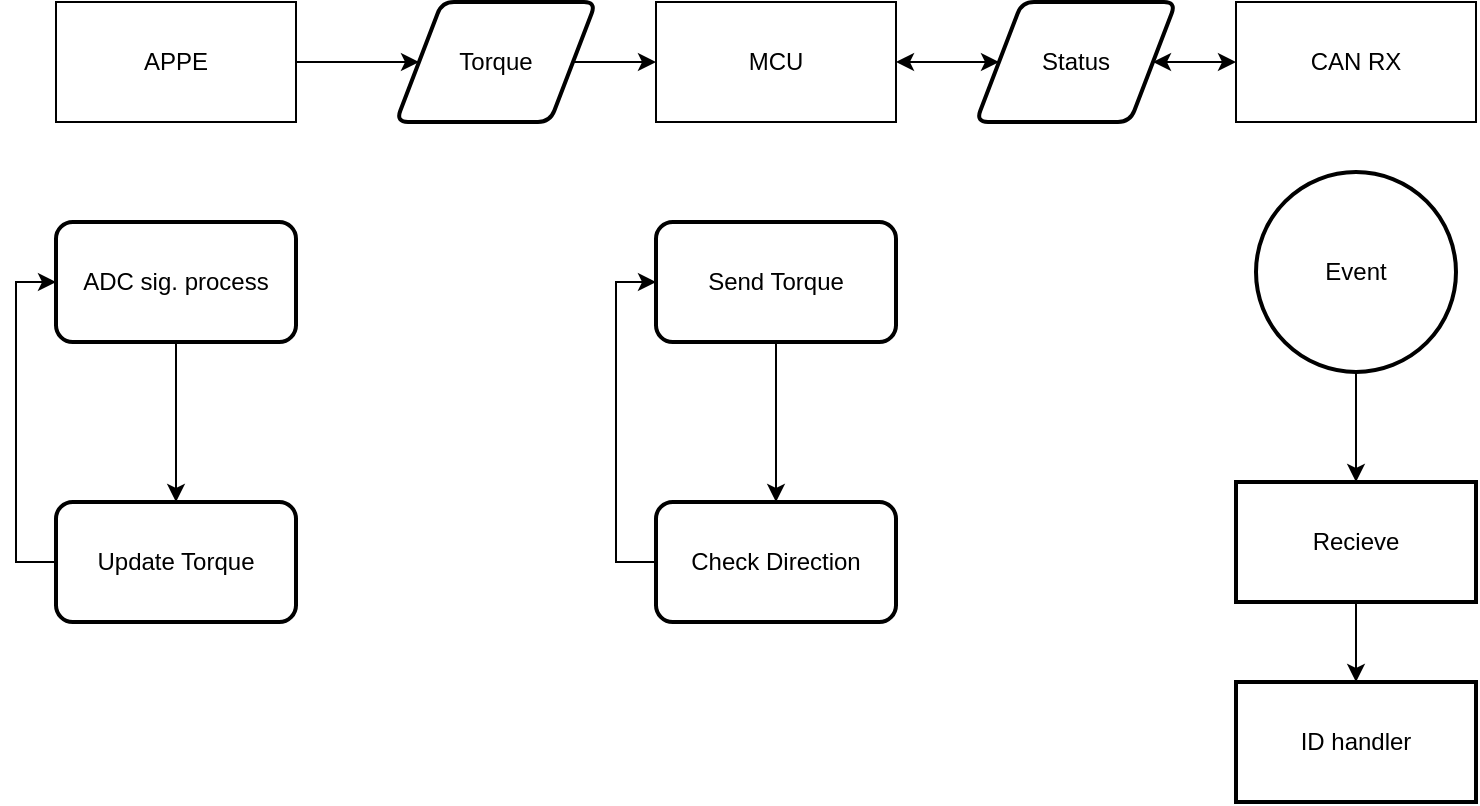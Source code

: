 <mxfile version="24.7.1" type="github">
  <diagram name="第 1 页" id="6AT4iqGB5Zy_AjSFlbKP">
    <mxGraphModel dx="1221" dy="652" grid="1" gridSize="10" guides="1" tooltips="1" connect="1" arrows="1" fold="1" page="1" pageScale="1" pageWidth="827" pageHeight="1169" math="0" shadow="0">
      <root>
        <mxCell id="0" />
        <mxCell id="1" parent="0" />
        <mxCell id="9gxyJF_GyS4p70Cxcd28-6" value="" style="edgeStyle=orthogonalEdgeStyle;rounded=0;orthogonalLoop=1;jettySize=auto;html=1;" edge="1" parent="1" source="9gxyJF_GyS4p70Cxcd28-3" target="9gxyJF_GyS4p70Cxcd28-5">
          <mxGeometry relative="1" as="geometry" />
        </mxCell>
        <mxCell id="9gxyJF_GyS4p70Cxcd28-3" value="Send Torque" style="rounded=1;whiteSpace=wrap;html=1;arcSize=14;strokeWidth=2;" vertex="1" parent="1">
          <mxGeometry x="380" y="560" width="120" height="60" as="geometry" />
        </mxCell>
        <mxCell id="9gxyJF_GyS4p70Cxcd28-8" style="edgeStyle=orthogonalEdgeStyle;rounded=0;orthogonalLoop=1;jettySize=auto;html=1;exitX=0;exitY=0.5;exitDx=0;exitDy=0;entryX=0;entryY=0.5;entryDx=0;entryDy=0;" edge="1" parent="1" source="9gxyJF_GyS4p70Cxcd28-5" target="9gxyJF_GyS4p70Cxcd28-3">
          <mxGeometry relative="1" as="geometry" />
        </mxCell>
        <mxCell id="9gxyJF_GyS4p70Cxcd28-5" value="Check Direction" style="rounded=1;whiteSpace=wrap;html=1;arcSize=14;strokeWidth=2;" vertex="1" parent="1">
          <mxGeometry x="380" y="700" width="120" height="60" as="geometry" />
        </mxCell>
        <mxCell id="9gxyJF_GyS4p70Cxcd28-9" value="MCU" style="rounded=0;whiteSpace=wrap;html=1;" vertex="1" parent="1">
          <mxGeometry x="380" y="450" width="120" height="60" as="geometry" />
        </mxCell>
        <mxCell id="9gxyJF_GyS4p70Cxcd28-14" value="CAN RX" style="rounded=0;whiteSpace=wrap;html=1;" vertex="1" parent="1">
          <mxGeometry x="670" y="450" width="120" height="60" as="geometry" />
        </mxCell>
        <mxCell id="9gxyJF_GyS4p70Cxcd28-18" value="" style="edgeStyle=orthogonalEdgeStyle;rounded=0;orthogonalLoop=1;jettySize=auto;html=1;" edge="1" parent="1" source="9gxyJF_GyS4p70Cxcd28-16" target="9gxyJF_GyS4p70Cxcd28-17">
          <mxGeometry relative="1" as="geometry" />
        </mxCell>
        <mxCell id="9gxyJF_GyS4p70Cxcd28-16" value="Event" style="strokeWidth=2;html=1;shape=mxgraph.flowchart.start_2;whiteSpace=wrap;" vertex="1" parent="1">
          <mxGeometry x="680" y="535" width="100" height="100" as="geometry" />
        </mxCell>
        <mxCell id="9gxyJF_GyS4p70Cxcd28-20" value="" style="edgeStyle=orthogonalEdgeStyle;rounded=0;orthogonalLoop=1;jettySize=auto;html=1;" edge="1" parent="1" source="9gxyJF_GyS4p70Cxcd28-17" target="9gxyJF_GyS4p70Cxcd28-19">
          <mxGeometry relative="1" as="geometry" />
        </mxCell>
        <mxCell id="9gxyJF_GyS4p70Cxcd28-17" value="Recieve" style="whiteSpace=wrap;html=1;strokeWidth=2;" vertex="1" parent="1">
          <mxGeometry x="670" y="690" width="120" height="60" as="geometry" />
        </mxCell>
        <mxCell id="9gxyJF_GyS4p70Cxcd28-19" value="ID handler" style="whiteSpace=wrap;html=1;strokeWidth=2;" vertex="1" parent="1">
          <mxGeometry x="670" y="790" width="120" height="60" as="geometry" />
        </mxCell>
        <mxCell id="9gxyJF_GyS4p70Cxcd28-23" value="" style="edgeStyle=orthogonalEdgeStyle;rounded=0;orthogonalLoop=1;jettySize=auto;html=1;" edge="1" parent="1" source="9gxyJF_GyS4p70Cxcd28-24" target="9gxyJF_GyS4p70Cxcd28-26">
          <mxGeometry relative="1" as="geometry" />
        </mxCell>
        <mxCell id="9gxyJF_GyS4p70Cxcd28-24" value="ADC sig. process" style="rounded=1;whiteSpace=wrap;html=1;arcSize=14;strokeWidth=2;" vertex="1" parent="1">
          <mxGeometry x="80" y="560" width="120" height="60" as="geometry" />
        </mxCell>
        <mxCell id="9gxyJF_GyS4p70Cxcd28-25" style="edgeStyle=orthogonalEdgeStyle;rounded=0;orthogonalLoop=1;jettySize=auto;html=1;exitX=0;exitY=0.5;exitDx=0;exitDy=0;entryX=0;entryY=0.5;entryDx=0;entryDy=0;" edge="1" parent="1" source="9gxyJF_GyS4p70Cxcd28-26" target="9gxyJF_GyS4p70Cxcd28-24">
          <mxGeometry relative="1" as="geometry" />
        </mxCell>
        <mxCell id="9gxyJF_GyS4p70Cxcd28-26" value="Update Torque" style="rounded=1;whiteSpace=wrap;html=1;arcSize=14;strokeWidth=2;" vertex="1" parent="1">
          <mxGeometry x="80" y="700" width="120" height="60" as="geometry" />
        </mxCell>
        <mxCell id="9gxyJF_GyS4p70Cxcd28-29" style="edgeStyle=orthogonalEdgeStyle;rounded=0;orthogonalLoop=1;jettySize=auto;html=1;exitX=1;exitY=0.5;exitDx=0;exitDy=0;entryX=0;entryY=0.5;entryDx=0;entryDy=0;" edge="1" parent="1" source="9gxyJF_GyS4p70Cxcd28-27" target="9gxyJF_GyS4p70Cxcd28-28">
          <mxGeometry relative="1" as="geometry" />
        </mxCell>
        <mxCell id="9gxyJF_GyS4p70Cxcd28-27" value="APPE" style="rounded=0;whiteSpace=wrap;html=1;" vertex="1" parent="1">
          <mxGeometry x="80" y="450" width="120" height="60" as="geometry" />
        </mxCell>
        <mxCell id="9gxyJF_GyS4p70Cxcd28-30" style="edgeStyle=orthogonalEdgeStyle;rounded=0;orthogonalLoop=1;jettySize=auto;html=1;exitX=1;exitY=0.5;exitDx=0;exitDy=0;entryX=0;entryY=0.5;entryDx=0;entryDy=0;" edge="1" parent="1" source="9gxyJF_GyS4p70Cxcd28-28" target="9gxyJF_GyS4p70Cxcd28-9">
          <mxGeometry relative="1" as="geometry" />
        </mxCell>
        <mxCell id="9gxyJF_GyS4p70Cxcd28-28" value="Torque" style="shape=parallelogram;html=1;strokeWidth=2;perimeter=parallelogramPerimeter;whiteSpace=wrap;rounded=1;arcSize=12;size=0.23;" vertex="1" parent="1">
          <mxGeometry x="250" y="450" width="100" height="60" as="geometry" />
        </mxCell>
        <mxCell id="9gxyJF_GyS4p70Cxcd28-34" style="edgeStyle=orthogonalEdgeStyle;rounded=0;orthogonalLoop=1;jettySize=auto;html=1;exitX=0;exitY=0.5;exitDx=0;exitDy=0;entryX=1;entryY=0.5;entryDx=0;entryDy=0;startArrow=classic;startFill=1;" edge="1" parent="1" source="9gxyJF_GyS4p70Cxcd28-31" target="9gxyJF_GyS4p70Cxcd28-9">
          <mxGeometry relative="1" as="geometry" />
        </mxCell>
        <mxCell id="9gxyJF_GyS4p70Cxcd28-35" style="edgeStyle=orthogonalEdgeStyle;rounded=0;orthogonalLoop=1;jettySize=auto;html=1;exitX=1;exitY=0.5;exitDx=0;exitDy=0;entryX=0;entryY=0.5;entryDx=0;entryDy=0;startArrow=classic;startFill=1;" edge="1" parent="1" source="9gxyJF_GyS4p70Cxcd28-31" target="9gxyJF_GyS4p70Cxcd28-14">
          <mxGeometry relative="1" as="geometry" />
        </mxCell>
        <mxCell id="9gxyJF_GyS4p70Cxcd28-31" value="Status" style="shape=parallelogram;html=1;strokeWidth=2;perimeter=parallelogramPerimeter;whiteSpace=wrap;rounded=1;arcSize=12;size=0.23;" vertex="1" parent="1">
          <mxGeometry x="540" y="450" width="100" height="60" as="geometry" />
        </mxCell>
      </root>
    </mxGraphModel>
  </diagram>
</mxfile>
